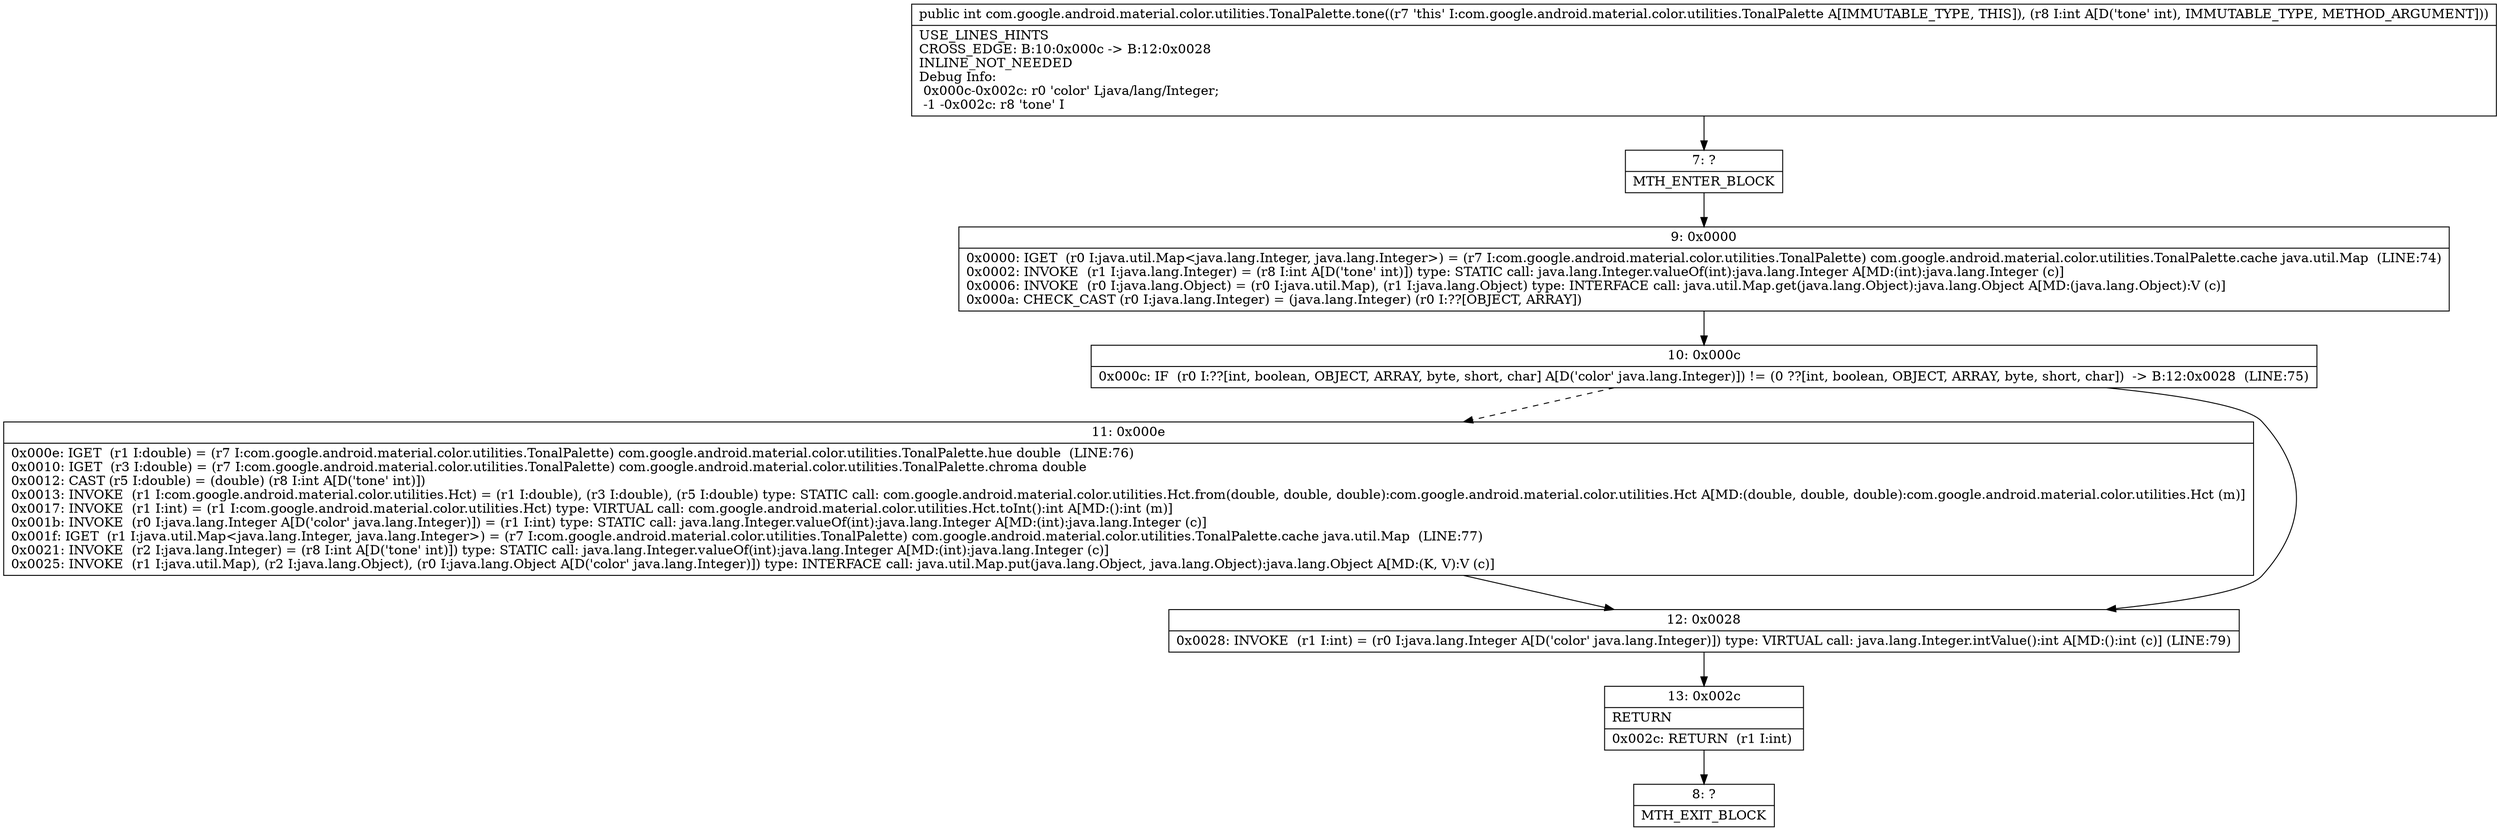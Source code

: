 digraph "CFG forcom.google.android.material.color.utilities.TonalPalette.tone(I)I" {
Node_7 [shape=record,label="{7\:\ ?|MTH_ENTER_BLOCK\l}"];
Node_9 [shape=record,label="{9\:\ 0x0000|0x0000: IGET  (r0 I:java.util.Map\<java.lang.Integer, java.lang.Integer\>) = (r7 I:com.google.android.material.color.utilities.TonalPalette) com.google.android.material.color.utilities.TonalPalette.cache java.util.Map  (LINE:74)\l0x0002: INVOKE  (r1 I:java.lang.Integer) = (r8 I:int A[D('tone' int)]) type: STATIC call: java.lang.Integer.valueOf(int):java.lang.Integer A[MD:(int):java.lang.Integer (c)]\l0x0006: INVOKE  (r0 I:java.lang.Object) = (r0 I:java.util.Map), (r1 I:java.lang.Object) type: INTERFACE call: java.util.Map.get(java.lang.Object):java.lang.Object A[MD:(java.lang.Object):V (c)]\l0x000a: CHECK_CAST (r0 I:java.lang.Integer) = (java.lang.Integer) (r0 I:??[OBJECT, ARRAY]) \l}"];
Node_10 [shape=record,label="{10\:\ 0x000c|0x000c: IF  (r0 I:??[int, boolean, OBJECT, ARRAY, byte, short, char] A[D('color' java.lang.Integer)]) != (0 ??[int, boolean, OBJECT, ARRAY, byte, short, char])  \-\> B:12:0x0028  (LINE:75)\l}"];
Node_11 [shape=record,label="{11\:\ 0x000e|0x000e: IGET  (r1 I:double) = (r7 I:com.google.android.material.color.utilities.TonalPalette) com.google.android.material.color.utilities.TonalPalette.hue double  (LINE:76)\l0x0010: IGET  (r3 I:double) = (r7 I:com.google.android.material.color.utilities.TonalPalette) com.google.android.material.color.utilities.TonalPalette.chroma double \l0x0012: CAST (r5 I:double) = (double) (r8 I:int A[D('tone' int)]) \l0x0013: INVOKE  (r1 I:com.google.android.material.color.utilities.Hct) = (r1 I:double), (r3 I:double), (r5 I:double) type: STATIC call: com.google.android.material.color.utilities.Hct.from(double, double, double):com.google.android.material.color.utilities.Hct A[MD:(double, double, double):com.google.android.material.color.utilities.Hct (m)]\l0x0017: INVOKE  (r1 I:int) = (r1 I:com.google.android.material.color.utilities.Hct) type: VIRTUAL call: com.google.android.material.color.utilities.Hct.toInt():int A[MD:():int (m)]\l0x001b: INVOKE  (r0 I:java.lang.Integer A[D('color' java.lang.Integer)]) = (r1 I:int) type: STATIC call: java.lang.Integer.valueOf(int):java.lang.Integer A[MD:(int):java.lang.Integer (c)]\l0x001f: IGET  (r1 I:java.util.Map\<java.lang.Integer, java.lang.Integer\>) = (r7 I:com.google.android.material.color.utilities.TonalPalette) com.google.android.material.color.utilities.TonalPalette.cache java.util.Map  (LINE:77)\l0x0021: INVOKE  (r2 I:java.lang.Integer) = (r8 I:int A[D('tone' int)]) type: STATIC call: java.lang.Integer.valueOf(int):java.lang.Integer A[MD:(int):java.lang.Integer (c)]\l0x0025: INVOKE  (r1 I:java.util.Map), (r2 I:java.lang.Object), (r0 I:java.lang.Object A[D('color' java.lang.Integer)]) type: INTERFACE call: java.util.Map.put(java.lang.Object, java.lang.Object):java.lang.Object A[MD:(K, V):V (c)]\l}"];
Node_12 [shape=record,label="{12\:\ 0x0028|0x0028: INVOKE  (r1 I:int) = (r0 I:java.lang.Integer A[D('color' java.lang.Integer)]) type: VIRTUAL call: java.lang.Integer.intValue():int A[MD:():int (c)] (LINE:79)\l}"];
Node_13 [shape=record,label="{13\:\ 0x002c|RETURN\l|0x002c: RETURN  (r1 I:int) \l}"];
Node_8 [shape=record,label="{8\:\ ?|MTH_EXIT_BLOCK\l}"];
MethodNode[shape=record,label="{public int com.google.android.material.color.utilities.TonalPalette.tone((r7 'this' I:com.google.android.material.color.utilities.TonalPalette A[IMMUTABLE_TYPE, THIS]), (r8 I:int A[D('tone' int), IMMUTABLE_TYPE, METHOD_ARGUMENT]))  | USE_LINES_HINTS\lCROSS_EDGE: B:10:0x000c \-\> B:12:0x0028\lINLINE_NOT_NEEDED\lDebug Info:\l  0x000c\-0x002c: r0 'color' Ljava\/lang\/Integer;\l  \-1 \-0x002c: r8 'tone' I\l}"];
MethodNode -> Node_7;Node_7 -> Node_9;
Node_9 -> Node_10;
Node_10 -> Node_11[style=dashed];
Node_10 -> Node_12;
Node_11 -> Node_12;
Node_12 -> Node_13;
Node_13 -> Node_8;
}


